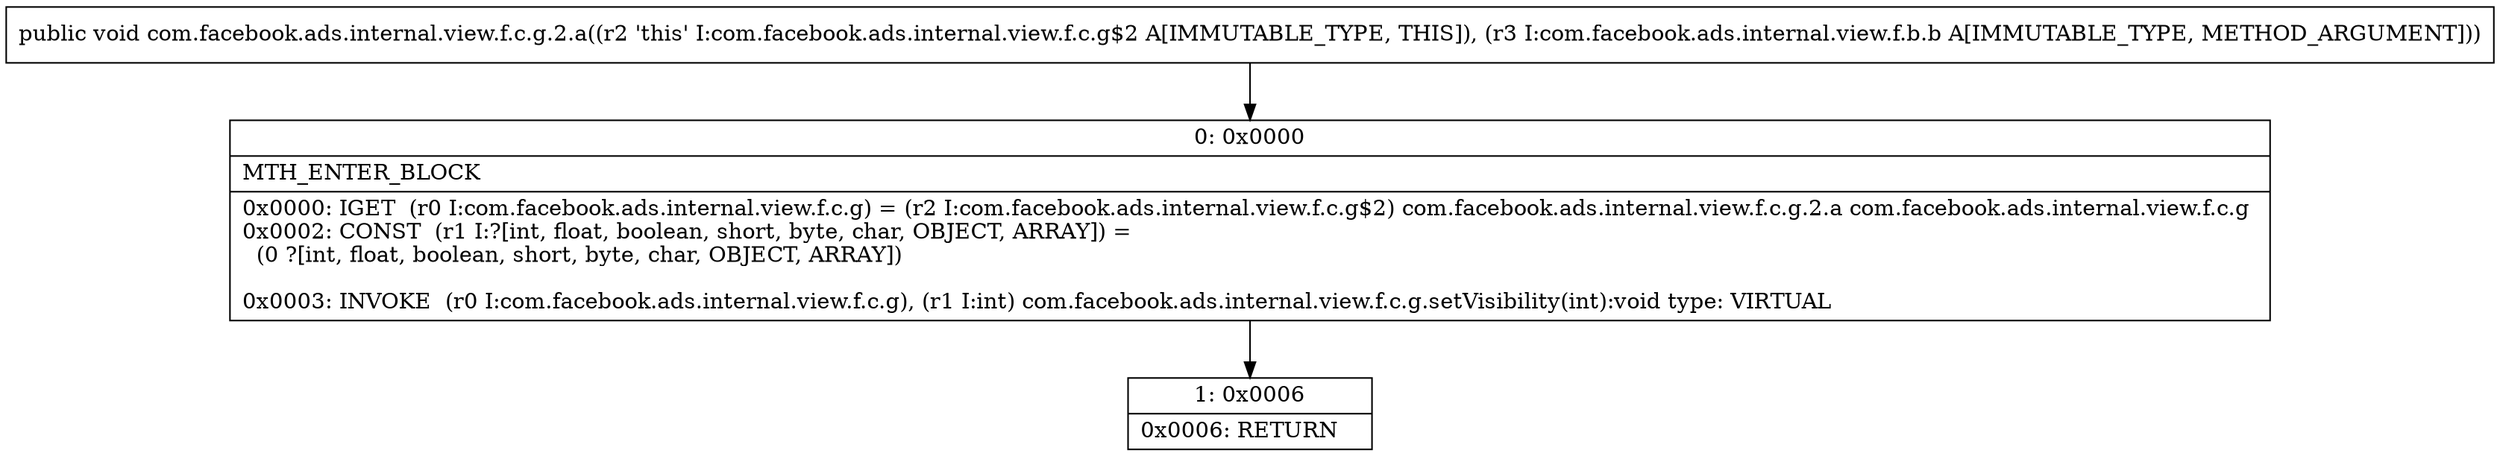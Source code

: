 digraph "CFG forcom.facebook.ads.internal.view.f.c.g.2.a(Lcom\/facebook\/ads\/internal\/view\/f\/b\/b;)V" {
Node_0 [shape=record,label="{0\:\ 0x0000|MTH_ENTER_BLOCK\l|0x0000: IGET  (r0 I:com.facebook.ads.internal.view.f.c.g) = (r2 I:com.facebook.ads.internal.view.f.c.g$2) com.facebook.ads.internal.view.f.c.g.2.a com.facebook.ads.internal.view.f.c.g \l0x0002: CONST  (r1 I:?[int, float, boolean, short, byte, char, OBJECT, ARRAY]) = \l  (0 ?[int, float, boolean, short, byte, char, OBJECT, ARRAY])\l \l0x0003: INVOKE  (r0 I:com.facebook.ads.internal.view.f.c.g), (r1 I:int) com.facebook.ads.internal.view.f.c.g.setVisibility(int):void type: VIRTUAL \l}"];
Node_1 [shape=record,label="{1\:\ 0x0006|0x0006: RETURN   \l}"];
MethodNode[shape=record,label="{public void com.facebook.ads.internal.view.f.c.g.2.a((r2 'this' I:com.facebook.ads.internal.view.f.c.g$2 A[IMMUTABLE_TYPE, THIS]), (r3 I:com.facebook.ads.internal.view.f.b.b A[IMMUTABLE_TYPE, METHOD_ARGUMENT])) }"];
MethodNode -> Node_0;
Node_0 -> Node_1;
}

